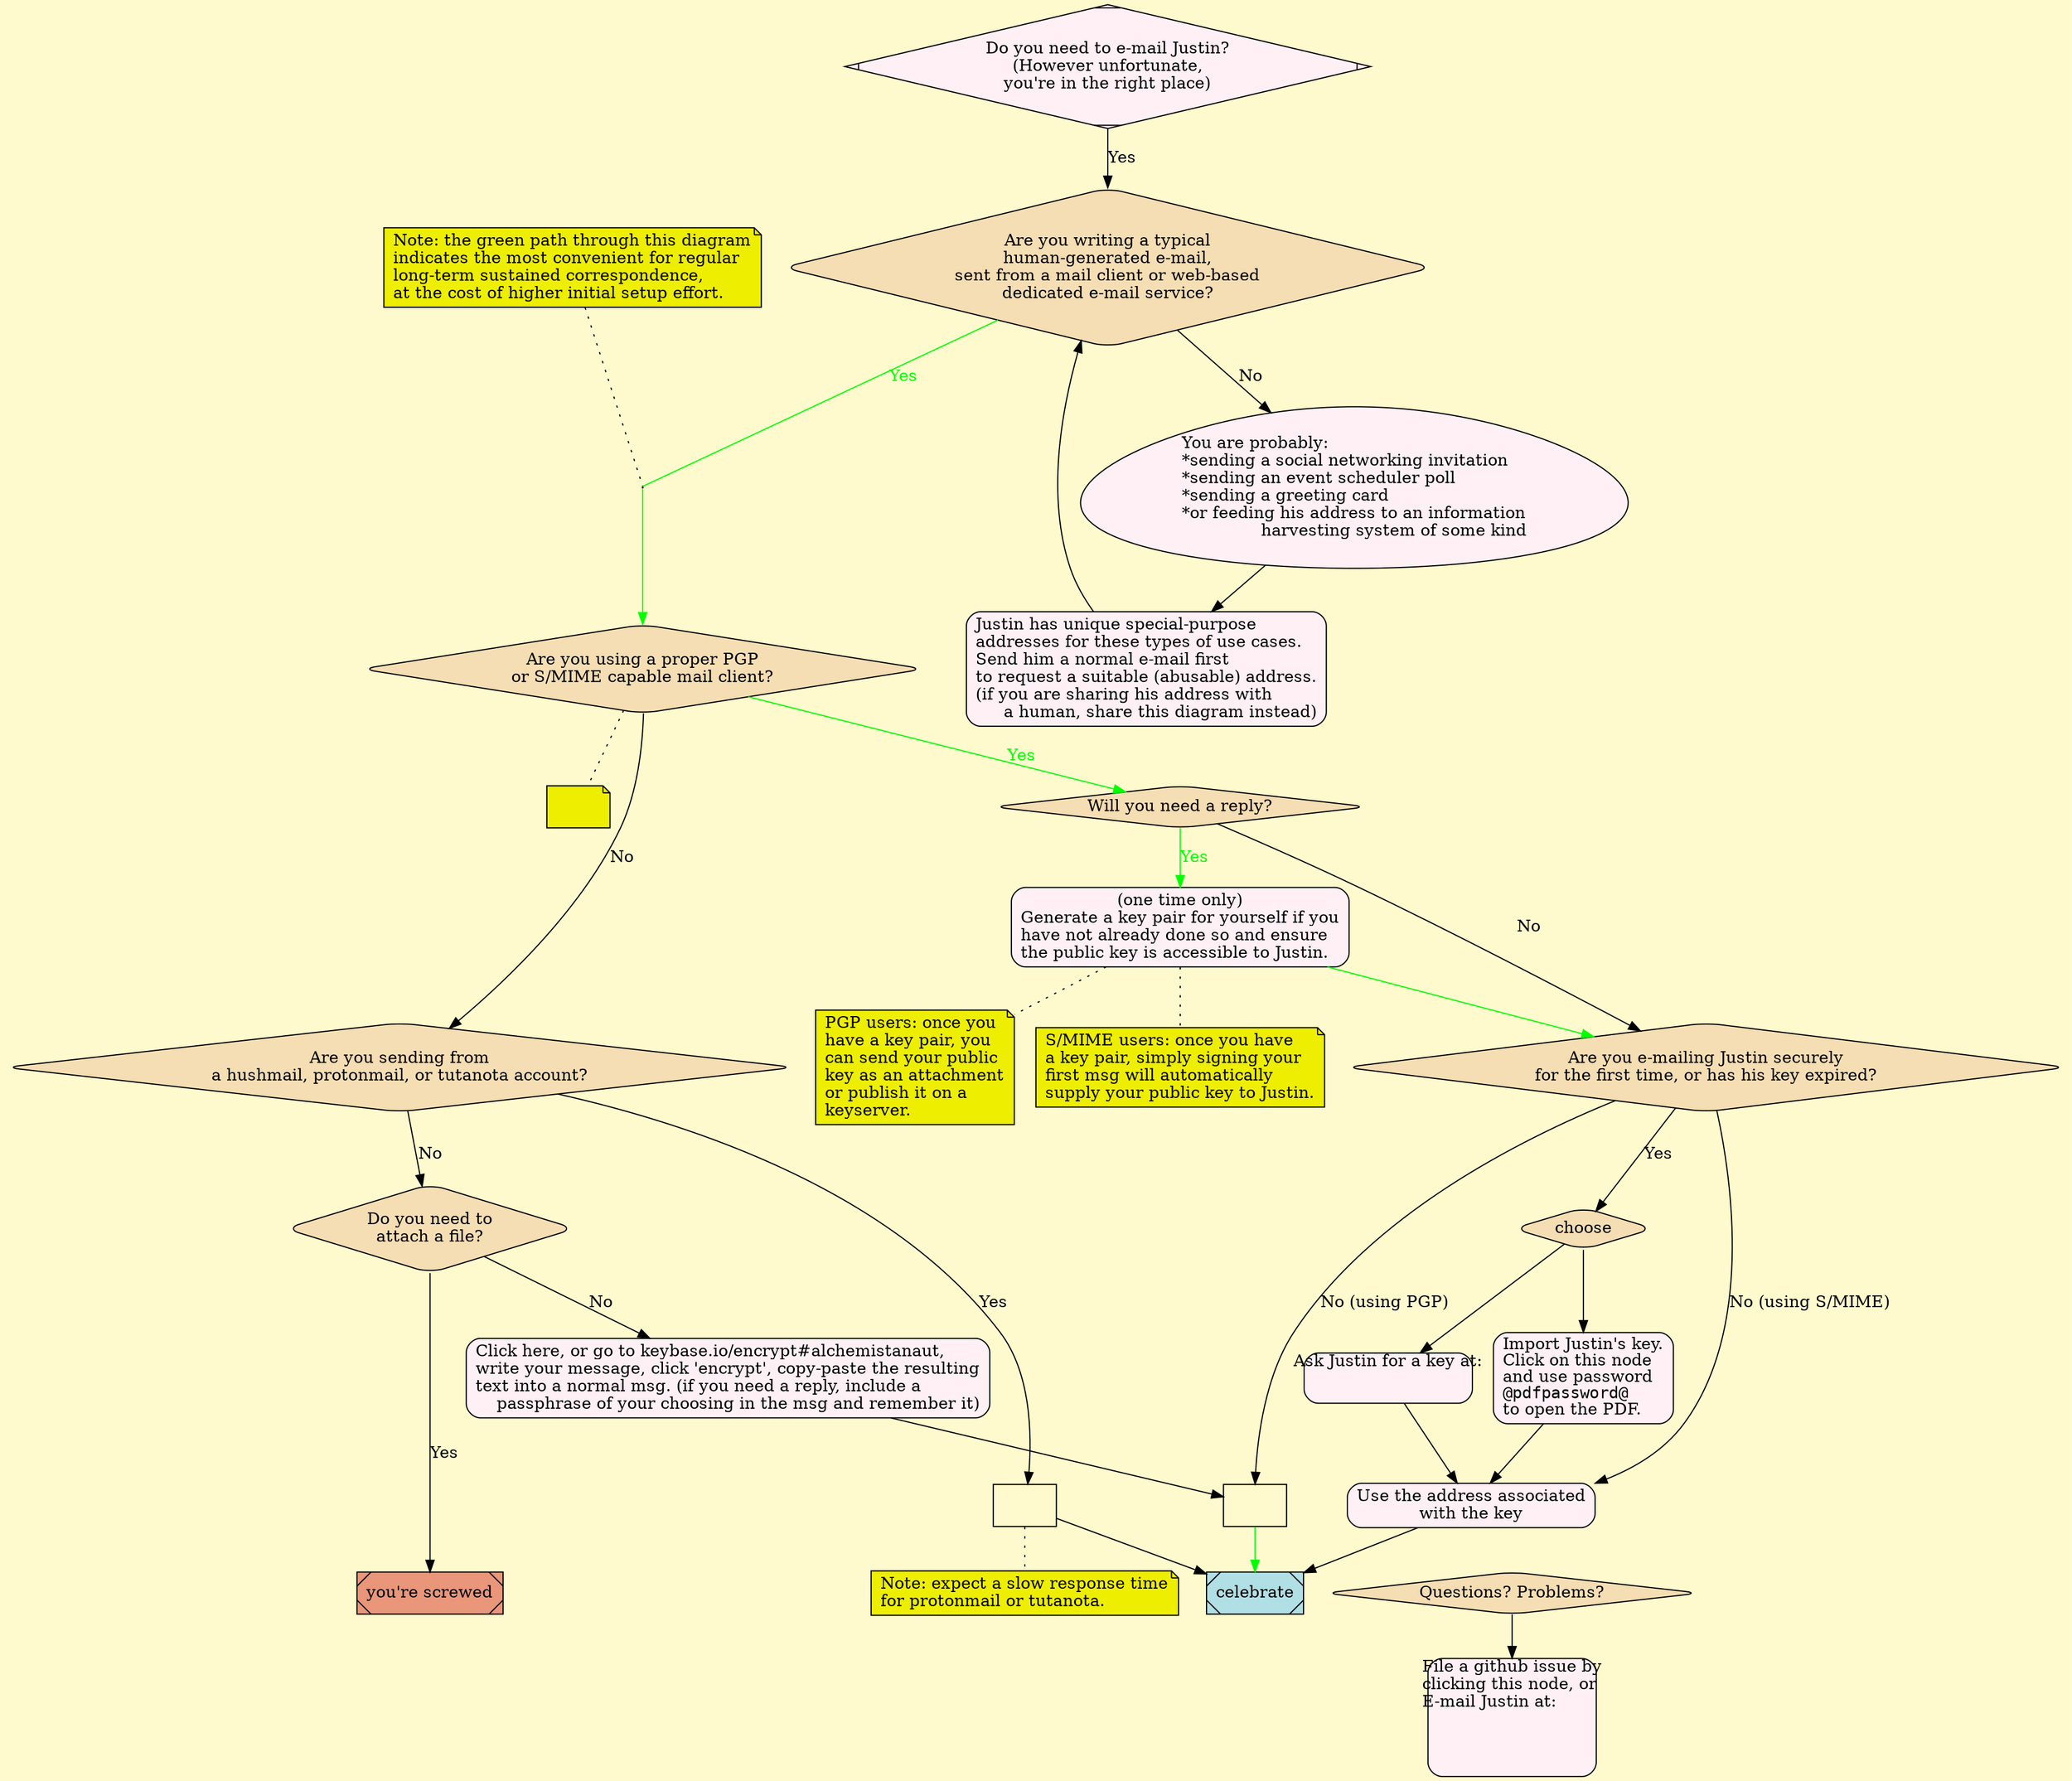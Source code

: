 /* -*- mode: graphviz-dot; -*-

Copyright 2017 Justin Gombos

Licensed under the Apache License, Version 2.0 (the "License");
you may not use this file except in compliance with the License.
You may obtain a copy of the License at

    http://www.apache.org/licenses/LICENSE-2.0

Unless required by applicable law or agreed to in writing, software
distributed under the License is distributed on an "AS IS" BASIS,
WITHOUT WARRANTIES OR CONDITIONS OF ANY KIND, either express or implied.
See the License for the specific language governing permissions and
limitations under the License.
*/

digraph <How to E-mail Justin> {
        //label="How to e-mail Justin";
        //labelloc=t;
        bgcolor=lemonchiffon1;
        imagepath=".:./work/:../work/"; //this is broken in graphviz version 2.38.0

        node [shape=point, width=.01, height=.01, label="", invisible=true];

        green_anchor;

        node [shape=box, width=.75, height=.5, fixedsize=false, style="", invisible=false];

        crypto_ea;
        web_ea;

        node [shape=note, style="filled", fillcolor=yellow2];

        greennote;
        webnote;
        muanote;
        //eakeyreqnote;
        pgpnote;
        smimenote;
        //confignote;

        node [shape=diamond, style="rounded,filled", fillcolor=wheat];

        directsend_br;
        crypto_mua_br;
        //ea_forced_br;
        attachment_br;
        problem_br;
        firsttime_br;
        webmail_br;
        reply_br;
        keyimportchoice_br;

        node [shape=box, fillcolor="lavenderblush"];

        start [shape=Mdiamond,
               label=<Do you need to e-mail Justin?<br/>(However unfortunate,<br/>you're in the right place)>,
               tooltip="Keep calm, carry on.."];

        start -> directsend_br [label="Yes"];

        directsend_br [label=<Are you writing a typical<br/>
human-generated e-mail,<br/>
sent from a mail client or web-based<br/>
dedicated e-mail service?>,
                       tooltip="hopefully yes"];

        directsend_br -> sharing      [label="No"];
        directsend_br -> green_anchor [label="Yes", color=green, fontcolor=green, arrowhead=none];

        sharing [shape=egg,
                 nojustify=false, labeljust=l, label="You are probably:\l*sending a social networking invitation\l*sending an event scheduler poll\l*sending a greeting card\l*or feeding his address to an information\l harvesting system of some kind\r",
                 tooltip="Sharing?  yikes!"];

        sharing -> sharing_act;

        green_anchor [shape=point, width=.01, height=.01, label="", invisible=true];//[style=invis]?

        green_anchor -> crypto_mua_br [color=green, fontcolor=green];

        greennote [label="Note: the green path through this diagram\lindicates the most convenient for regular\llong-term sustained correspondence,\lat the cost of higher initial setup effort.\l",
                   tooltip="The quickest one-off msg approach is to use keybase, but you won't have a readable saved copy of what you sent."];

        greennote -> green_anchor [arrowhead=none, style=dotted];

        sharing_act [labeljust=l, label="Justin has unique special-purpose\laddresses for these types of use cases.\lSend him a normal e-mail first\lto request a suitable (abusable) address.\l(if you are sharing his address with\la human, share this diagram instead)\r",
                     tooltip="Exceptionally, if it's a key-signing party then simply follow the path of a normal e-mail."];

        sharing_act -> directsend_br;

        crypto_mua_br [label=<Are you using a proper PGP<br/>or S&#47;MIME capable mail client?>,
                       tooltip="Ideally yes; mail clients are more secure than webmail and more convenient for both parties."];
        crypto_mua_br -> reply_br   [label="Yes", color=green, fontcolor=green];
        crypto_mua_br -> webmail_br [label="No"];
        crypto_mua_br -> muanote    [arrowhead=none, style=dotted];

        reply_br [label="Will you need a reply?", tooltip="If you'll need a reply, then Justin will need your key so he can reply securely."];
        reply_br -> firsttime_br [label="No"];
        reply_br -> gen_key [label="Yes", color=green, fontcolor=green];

        webmail_br [label=<Are you sending from<br/>a hushmail, protonmail, or tutanota account?>,
                    tooltip="These webmail services are relatively safe compared to other webmail services, but still 2nd to using a proper mail client"];
        webmail_br -> web_ea        [label="Yes"];
        webmail_br -> attachment_br [label="No"];

        /*
        muanote [label=<<u>answer hints</u><br/>
                 Claws Mail =&gt; yes (both)<br align="left"/>
                 Evolution =&gt; yes (both)<br align="left"/>
                 GNUS =&gt; yes (both) https://www.emacswiki.org/emacs/GnusSMIME<br align="left"/>
                 iOS mail.app =&gt; yes (S&#x2F;MIME)<br align="left"/>
                 K-9 Mail =&gt; yes (PGP)<br align="left"/>
                 mutt =&gt; yes (both)<br align="left"/>
                 MS Outlook =&gt; yes (S&#x2F;MIME, but MUA is far from "proper")<br align="left"/>
                 SMile =&gt; yes (both)<br align="left"/>
                 Thunderbird =&gt; yes (S&#x2F;MIME) http://kb.mozillazine.org/Installing_an_SMIME_certificate<br align="left"/>
                 TB+Enigmail =&gt; yes (both)<br align="left"/>
                 webmail =&gt; no<br align="left"/>
                 others=&gt; see https://en.wikipedia.org/wiki/Comparison_of_e-mail_clients#General_features<br align="left"/>>];
        */
        /*
        muanote [label=<<u>answer hints</u><br/>
                 <table>
                 <tr><td>Claws Mail</td><td>yes (both)</td></tr>
                 <tr><td>Evolution</td><td>yes (both)</td></tr>
                 <tr><td>GNUS</td><td>yes (both) https://www.emacswiki.org/emacs/GnusSMIME</td></tr>
                 <tr><td>iOS mail.app</td><td>yes (S&#x2F;MIME)</td></tr>
                 <tr><td>K-9 Mail</td><td>yes (PGP)</td></tr>
                 <tr><td>mutt</td><td>yes (both)</td></tr>
                 <tr><td>MS Outlook</td><td>yes (S&#x2F;MIME, but MUA is far from "proper")</td></tr>
                 <tr><td>SMile</td><td>yes (both)</td></tr>
                 <tr><td>Thunderbird</td><td>yes (S&#x2F;MIME) http://kb.mozillazine.org/Installing_an_SMIME_certificate</td></tr>
                 <tr><td>TB+Enigmail</td><td>yes (both)</td></tr>
                 <tr><td>webmail</td><td>no</td></tr>
                 <tr><td>other</td><td>see https://en.wikipedia.org/wiki/Comparison_of_e-mail_clients#General_features</td></tr>
                 </table>>];
        */

        //muanote [shape=Mrecord, fillcolor=yellow2, rankdir="TB", label="{{Claws Mail\l | = | yes both\l} | {Evolution\l | = | yes both\l}}"];

        muanote [URL=<https://en.wikipedia.org/wiki/Comparison_of_e-mail_clients#General_features>,
                 tooltip="Clicking this node goes to a wiki showing a table of MUAs with columns indicating S/MIME and PGP support",
                 label="", image="node_muas.png"];

        firsttime_br [label=<Are you e-mailing Justin securely<br/>for the first time, or has his key expired?>, tooltip="You'll need to have Justin's key before sending him a message.  Once you have it, it's good until it expires (few years generally)."];
        //firsttime_br -> ea_forced_br [label="Yes (using PGP)"];
        //firsttime_br -> acquire_smimekey [label="Yes (using S/MIME)"];
        firsttime_br -> keyimportchoice_br [label="Yes", tooltip="(using S/MIME or PGP)"];
        //firsttime_br -> pdf_acquire_key    [label="Yes", tooltip="(using S/MIME or PGP)"];
        firsttime_br -> crypto_ea          [label="No (using PGP)"];
        firsttime_br -> ea_forced_ea_short [label="No (using S/MIME)"];

        keyimportchoice_br [label="choose", tooltip="You can instantly get Justin's key from the PDF container.  Or you can e-mail him and wait.  Whatever you find more convenient."];
        keyimportchoice_br -> pdf_acquire_key;
        keyimportchoice_br -> acquire_by_email;

        gen_key [labeljust=l, label="(one time only)\nGenerate a key pair for yourself if you\lhave not already done so and ensure\lthe public key is accessible to Justin.\l",
                 tooltip="You may have done this when first configuring your mail client, although it's not often part of the installation wizards (you most likely would have had to initiate the process)."];
        gen_key -> firsttime_br [color=green, fontcolor=green];
        gen_key -> smimenote [arrowhead=none, style=dotted];
        gen_key -> pgpnote [arrowhead=none, style=dotted];

        smimenote [label="S/MIME users: once you have\la key pair, simply signing your\lfirst msg will automatically\lsupply your public key to Justin.\l"
                   tooltip="S/MIME key generation is a little more tedious, although it's easy to send your public key."];

        pgpnote [label="PGP users: once you\lhave a key pair, you\lcan send your public\lkey as an attachment\lor publish it on a\lkeyserver.\l"
                 tooltip="PGP key generation is a simple process."];

        web_ea [label="", image="node_webmail_addresses.png", tooltip="The script font is to mitigate OCR-capable bot-executed address harvesting (to some extent)."];
        web_ea -> webnote [arrowhead=none, style=dotted];
        /*web_ea:other -> crypto_mua_br;
        web_ea:hm -> celebrate;
        web_ea:pm -> celebrate;*/
        web_ea -> celebrate;

        attachment_br [label=<Do you need to<br/>attach a file?>, tooltip="If yes, you won't like the next node."];
        attachment_br -> keybase [label="No"];
        attachment_br -> screwed [label="Yes", tooltip="find a different path"];

        webnote [label="Note: expect a slow response time\lfor protonmail or tutanota.\l",
                 tooltip="All gombos.info accounts are checked daily.  The other two require Justin to do a manual web login.  Protonmail have daily notifications, so Justin's response time is ~2 days.  Tutanota does not, it could take ~2-3 weeks before a msg is spotted."];

        celebrate [style="diagonals,filled", fillcolor="powderblue", label="\N", tooltip="yay!"];

        keybase [URL="https://keybase.io/encrypt#alchemistanaut",
                 label="Click here, or go to keybase.io/encrypt#alchemistanaut,\lwrite your message, click 'encrypt', copy-paste the resulting\ltext into a normal msg. (if you need a reply, include a\lpassphrase of your choosing in the msg and remember it)\r",
                 tooltip="This is quite simple, and you can use your usual mail client or webmail service without any changes.  If you want a reply, Justin will likely respond with a PDF that can be opened using whatever password you supply.  Limitation: there is no way to send Justin a file attachment using this keybase mechanism."];
        keybase -> crypto_ea;

        screwed [style="diagonals,filled", fillcolor="darksalmon", label=<you're screwed>,
                 tooltip="You might want to find a different path through the graph."];

        /* needless complexity
        ea_forced_br [label=<Does your mail client<br/>force the recipient to match<br/>the address on the key?>];
        //ea_forced_br -> acquire_by_email [label="Yes"];
        ea_forced_br -> pdf_acquire_key [label="Yes"];
        ea_forced_br -> acquire_pgpkey   [label="No"];
        ea_forced_br -> eakeyreqnote     [arrowhead=none, style=dotted];
        */

        /* kuix.de has CA issues and e-mail issues
        acquire_smimekey [URL="https://kuix.de/smime-keyserver",
                          label="import his latest public key\lfrom kuix.de/smime-keyserver\l(the e-mail address\lfor query is below)\r"];
        acquire_smimekey -> ea_forced_ea_short;
        acquire_smimekey -> crypto_ea [arrowhead=halfopen, style=dashed, color=magenta, fontcolor=magenta, label="lookup query string"];
        acquire_smimekey -> acquire_by_email [style=dotted, color=brown, fontcolor=brown, labelfloat=false, label="or alternatively"];
        */
        
        // Gnu make will replace @releaseurl@ and @pdfpassword@ with the proper text
        pdf_acquire_key [URL="@releaseurl@/pubkeys_aes.pdf",
                         tooltip="Clicking this will open a PDF container holding keys to choose from",
                         label=<Import Justin's key.<br align="left"/>Click on this node<br align="left"/>and use password<br align="left"/><font face="courier">@pdfpassword@</font><br align="left"/>to open the PDF.<br align="left"/>>];
        pdf_acquire_key -> ea_forced_ea_short;
        //pdf_acquire_key -> acquire_by_email [style=dotted, color=brown, fontcolor=brown, labelfloat=false, label="or alternatively"];

        ea_forced_ea_short [label="Use the address associated\lwith the key", tooltip="If you don't know the address associated to the key, it will generally be the address from which Justin sent you the key.  If you took the key from the PDF file, then it's evident from that file.  PGP users: if you imported Justin's key from a PGP key server, then you should look at the table of addresses and select the best one.  But note that you may have to configure your mail client to map key to address because Justin's published PGP keys have a deliberately unusable address."];
        ea_forced_ea_short -> celebrate;

        crypto_ea [label="", image="node_email_addresses.png",
                   tooltip="The different addresses help Justin filter and reduce impact on others if one address is attacked, but there is no difference as far as spam scoring.  The rasterized script font is to mitigate OCR-capable bot-executed address harvesting (to some extent)."];
        crypto_ea -> celebrate [color=green, fontcolor=green];

        acquire_by_email [fixedsize=true, width=2, height=0.6,
                          labelloc=t, labeljust=l, label="Ask Justin for a key at:",
                          imagescale=width, imagepos="bc", image="suprt_ea.png",
                          tooltip="Be sure to tell Justin whether you need a PGP key or an S/MIME certificate, or tell him your mail client.  E-mailing is probably easier than the self-service PDF option, but obviously it's not instant."];
        acquire_by_email -> ea_forced_ea_short;

                          //acquire_by_email -> ea_forced_ea;
                          //ea_forced_ea [shape=box,
                                          // label="Use the address associated\lwith the key if it is not a dodgy\lspamgourmet.com ('SG') address.\lPublic keyring publications of\lJustin's PGP key have a blackhole'd\lSG address to mitigate bot-harvesting.\lKeys distributed via e-mail have the\lcorrect address.\l"];

                                          //ea_forced_ea -> acquire_by_email [label = "If the PGP key has an SG address"];

                                          /*
        acquire_pgpkey [shape=box,
                        URL=<https://pgp.mit.edu/pks/lookup?op=get&amp;search=0x344324D52DA717EC>,
                        label="import his latest public\lkey from pgp.mit.edu\l"];
        acquire_pgpkey -> config_map;
        //acquire_pgpkey -> acquire_by_email [arrowhead=none, style=dotted, label="or alternatively"];

        config_map [label="Configure your MUA to map\lJustin's key to address.\l"];
        config_map -> crypto_ea;
        config_map -> confignote [arrowhead=none, style=dotted];

        confignote [label=<<u>tips</u><br/>
Gnus =&gt; <font face="Courier">(setq epa-mail-aliases '(("</font><i>&lt;Justin's address&gt;</i><font face="Courier">" . "0x2DA717EC")))</font><br align="left"/>
mutt =&gt; <font face="Courier">crypt-hook  </font><i>&lt;Justin's address&gt;</i><font face="Courier">  0x2DA717EC</font><br align="left"/>
others (<font face="Courier">gpg.conf</font> edit) =&gt; <font face="Courier">group </font><i>&lt;Justin's address&gt;</i><font face="Courier">=0x2DA717EC</font><br align="left"/>>];
        */

        /*
        eakeyreqnote [label=<<u>answer hints</u><br/>
For PGP the general<br align="left"/>
answer is <b>no </b> (certainly<br align="left"/>
the case for Gnus and mutt).<br align="left"/>
S&#47;MIME MUAs: yes<br align="left"/>>];
        */

problem_br [label="Questions? Problems?", tooltip="Secure e-mail can be complicated, but Justin will support you."];
problem_br -> get_support;

get_support [URL=<https://github.com/alchemistanaut/contact/issues>,
             fixedsize=true, width=2, height=1.4,
             labelloc=t, labeljust=l, label="File a github issue by\lclicking this node, or\lE-mail Justin at:\l",
             tooltip="Clicking will bring you to the github issues page, where you can describe your issue.  Note that you'll need a github account to create an issue, and your entry will be publicly viewable.  Alternatively, you can e-mail support questions to the address herein, in the clear if needed.",
             imagescale=width, imagepos="bc", image="suprt_ea.png"];

{ rank=same; celebrate; problem_br; screwed; }
{ rank=same; web_ea; crypto_ea; }
}
